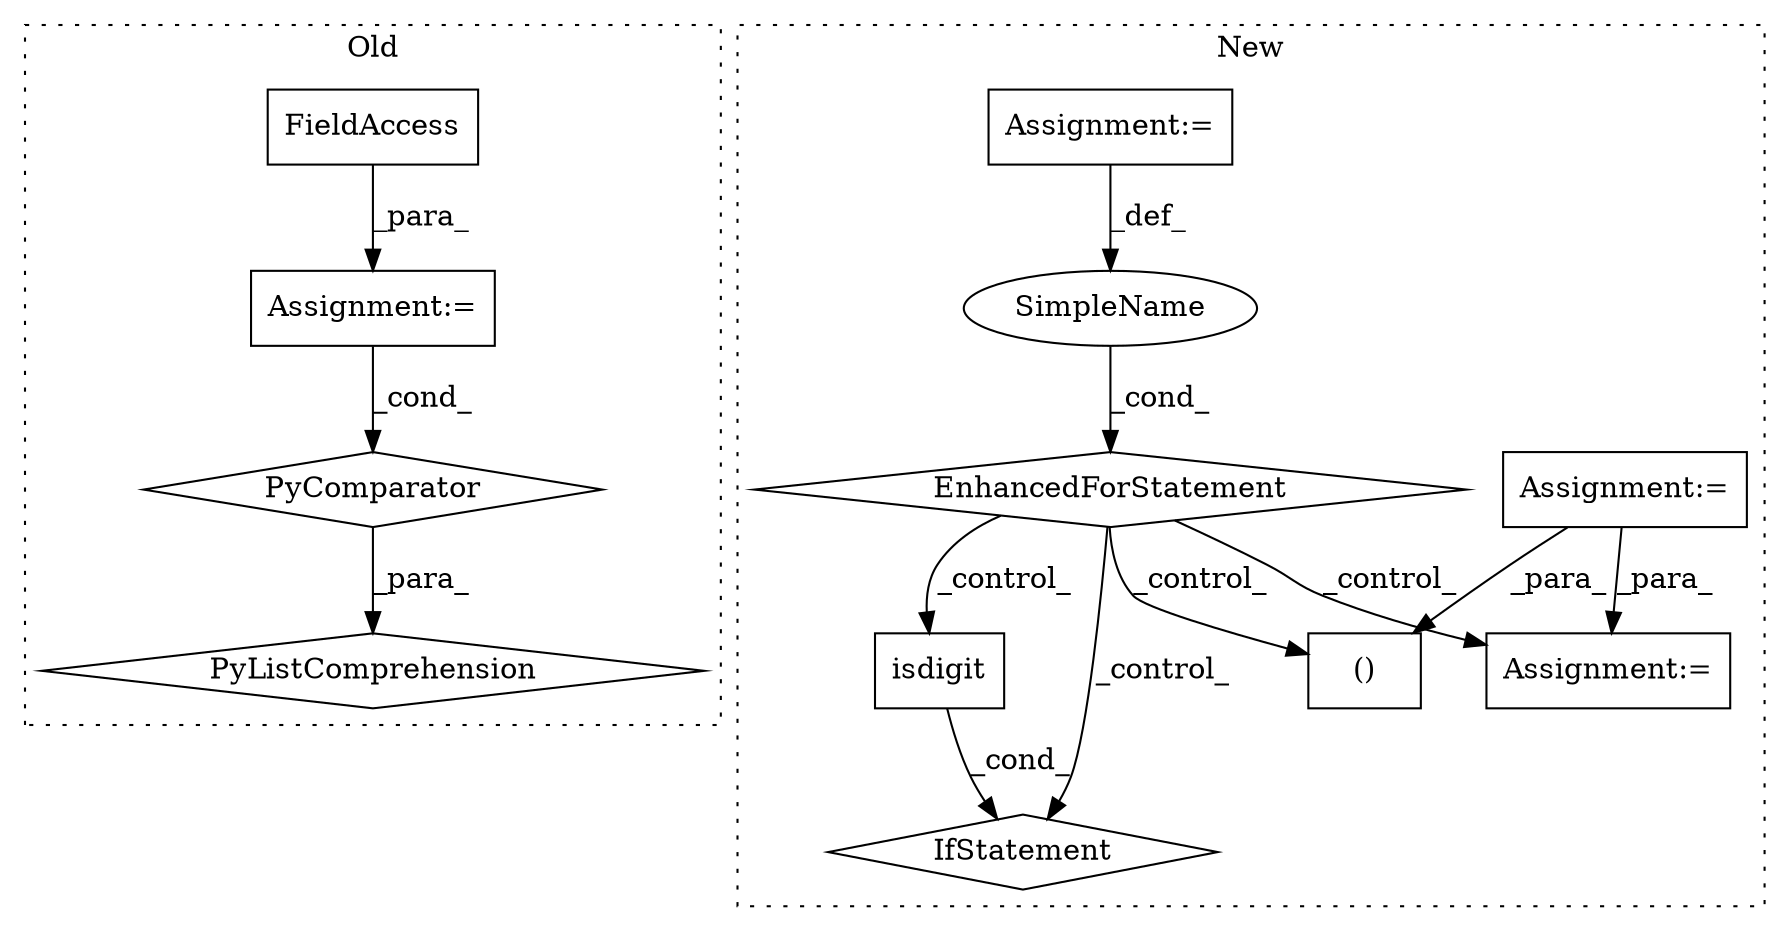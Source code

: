 digraph G {
subgraph cluster0 {
1 [label="PyListComprehension" a="109" s="5868" l="142" shape="diamond"];
5 [label="Assignment:=" a="7" s="5961" l="41" shape="box"];
6 [label="PyComparator" a="113" s="5961" l="41" shape="diamond"];
8 [label="FieldAccess" a="22" s="5971" l="22" shape="box"];
label = "Old";
style="dotted";
}
subgraph cluster1 {
2 [label="isdigit" a="32" s="5967" l="9" shape="box"];
3 [label="IfStatement" a="25" s="5924,5976" l="4,2" shape="diamond"];
4 [label="SimpleName" a="42" s="5676" l="5" shape="ellipse"];
7 [label="()" a="106" s="5738" l="44" shape="box"];
9 [label="Assignment:=" a="7" s="4996" l="4" shape="box"];
10 [label="Assignment:=" a="7" s="5607,5721" l="53,2" shape="box"];
11 [label="Assignment:=" a="7" s="5895" l="1" shape="box"];
12 [label="EnhancedForStatement" a="70" s="5607,5721" l="53,2" shape="diamond"];
label = "New";
style="dotted";
}
2 -> 3 [label="_cond_"];
4 -> 12 [label="_cond_"];
5 -> 6 [label="_cond_"];
6 -> 1 [label="_para_"];
8 -> 5 [label="_para_"];
9 -> 7 [label="_para_"];
9 -> 11 [label="_para_"];
10 -> 4 [label="_def_"];
12 -> 11 [label="_control_"];
12 -> 7 [label="_control_"];
12 -> 2 [label="_control_"];
12 -> 3 [label="_control_"];
}